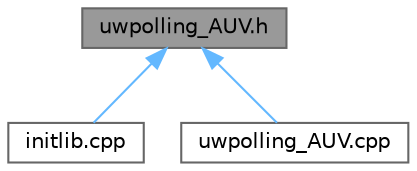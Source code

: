 digraph "uwpolling_AUV.h"
{
 // LATEX_PDF_SIZE
  bgcolor="transparent";
  edge [fontname=Helvetica,fontsize=10,labelfontname=Helvetica,labelfontsize=10];
  node [fontname=Helvetica,fontsize=10,shape=box,height=0.2,width=0.4];
  Node1 [id="Node000001",label="uwpolling_AUV.h",height=0.2,width=0.4,color="gray40", fillcolor="grey60", style="filled", fontcolor="black",tooltip="Class that represents the AUV of UWPOLLING."];
  Node1 -> Node2 [id="edge1_Node000001_Node000002",dir="back",color="steelblue1",style="solid",tooltip=" "];
  Node2 [id="Node000002",label="initlib.cpp",height=0.2,width=0.4,color="grey40", fillcolor="white", style="filled",URL="$DESERT__Framework_2DESERT_2data__link_2uwpolling_2initlib_8cpp.html",tooltip="Provides the initialization of the uwpolling libraries."];
  Node1 -> Node3 [id="edge2_Node000001_Node000003",dir="back",color="steelblue1",style="solid",tooltip=" "];
  Node3 [id="Node000003",label="uwpolling_AUV.cpp",height=0.2,width=0.4,color="grey40", fillcolor="white", style="filled",URL="$uwpolling__AUV_8cpp.html",tooltip="Provides the implementation of Uwpolling_AUV class."];
}

